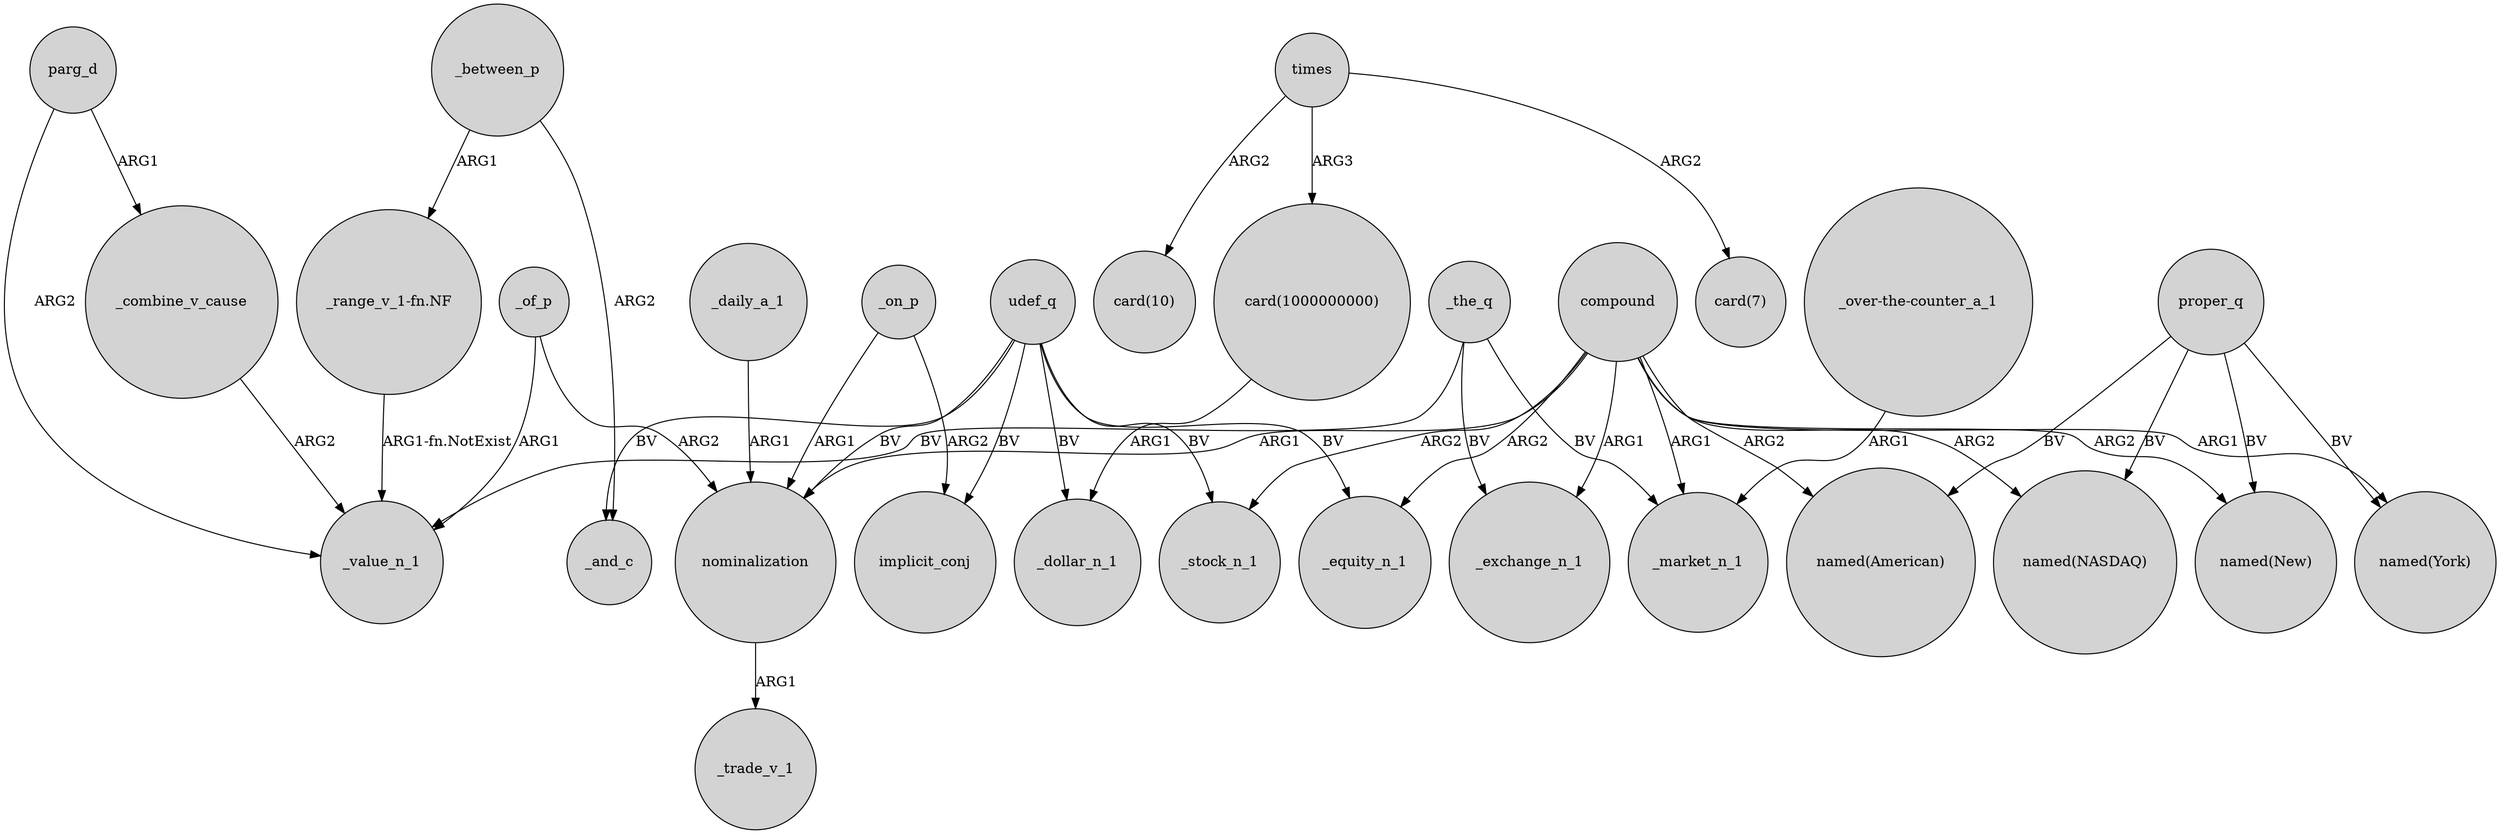 digraph {
	node [shape=circle style=filled]
	parg_d -> _value_n_1 [label=ARG2]
	compound -> "named(New)" [label=ARG2]
	_combine_v_cause -> _value_n_1 [label=ARG2]
	proper_q -> "named(American)" [label=BV]
	compound -> "named(NASDAQ)" [label=ARG2]
	_on_p -> implicit_conj [label=ARG2]
	proper_q -> "named(New)" [label=BV]
	proper_q -> "named(NASDAQ)" [label=BV]
	_between_p -> "_range_v_1-fn.NF" [label=ARG1]
	_of_p -> _value_n_1 [label=ARG1]
	compound -> _equity_n_1 [label=ARG2]
	_on_p -> nominalization [label=ARG1]
	nominalization -> _trade_v_1 [label=ARG1]
	udef_q -> implicit_conj [label=BV]
	compound -> "named(American)" [label=ARG2]
	times -> "card(1000000000)" [label=ARG3]
	parg_d -> _combine_v_cause [label=ARG1]
	compound -> _stock_n_1 [label=ARG2]
	"_range_v_1-fn.NF" -> _value_n_1 [label="ARG1-fn.NotExist"]
	udef_q -> _stock_n_1 [label=BV]
	compound -> "named(York)" [label=ARG1]
	compound -> _exchange_n_1 [label=ARG1]
	_of_p -> nominalization [label=ARG2]
	udef_q -> _equity_n_1 [label=BV]
	_between_p -> _and_c [label=ARG2]
	times -> "card(10)" [label=ARG2]
	udef_q -> nominalization [label=BV]
	_the_q -> _value_n_1 [label=BV]
	times -> "card(7)" [label=ARG2]
	udef_q -> _dollar_n_1 [label=BV]
	compound -> _market_n_1 [label=ARG1]
	"card(1000000000)" -> _dollar_n_1 [label=ARG1]
	proper_q -> "named(York)" [label=BV]
	udef_q -> _and_c [label=BV]
	_the_q -> _market_n_1 [label=BV]
	compound -> nominalization [label=ARG1]
	_daily_a_1 -> nominalization [label=ARG1]
	_the_q -> _exchange_n_1 [label=BV]
	"_over-the-counter_a_1" -> _market_n_1 [label=ARG1]
}
